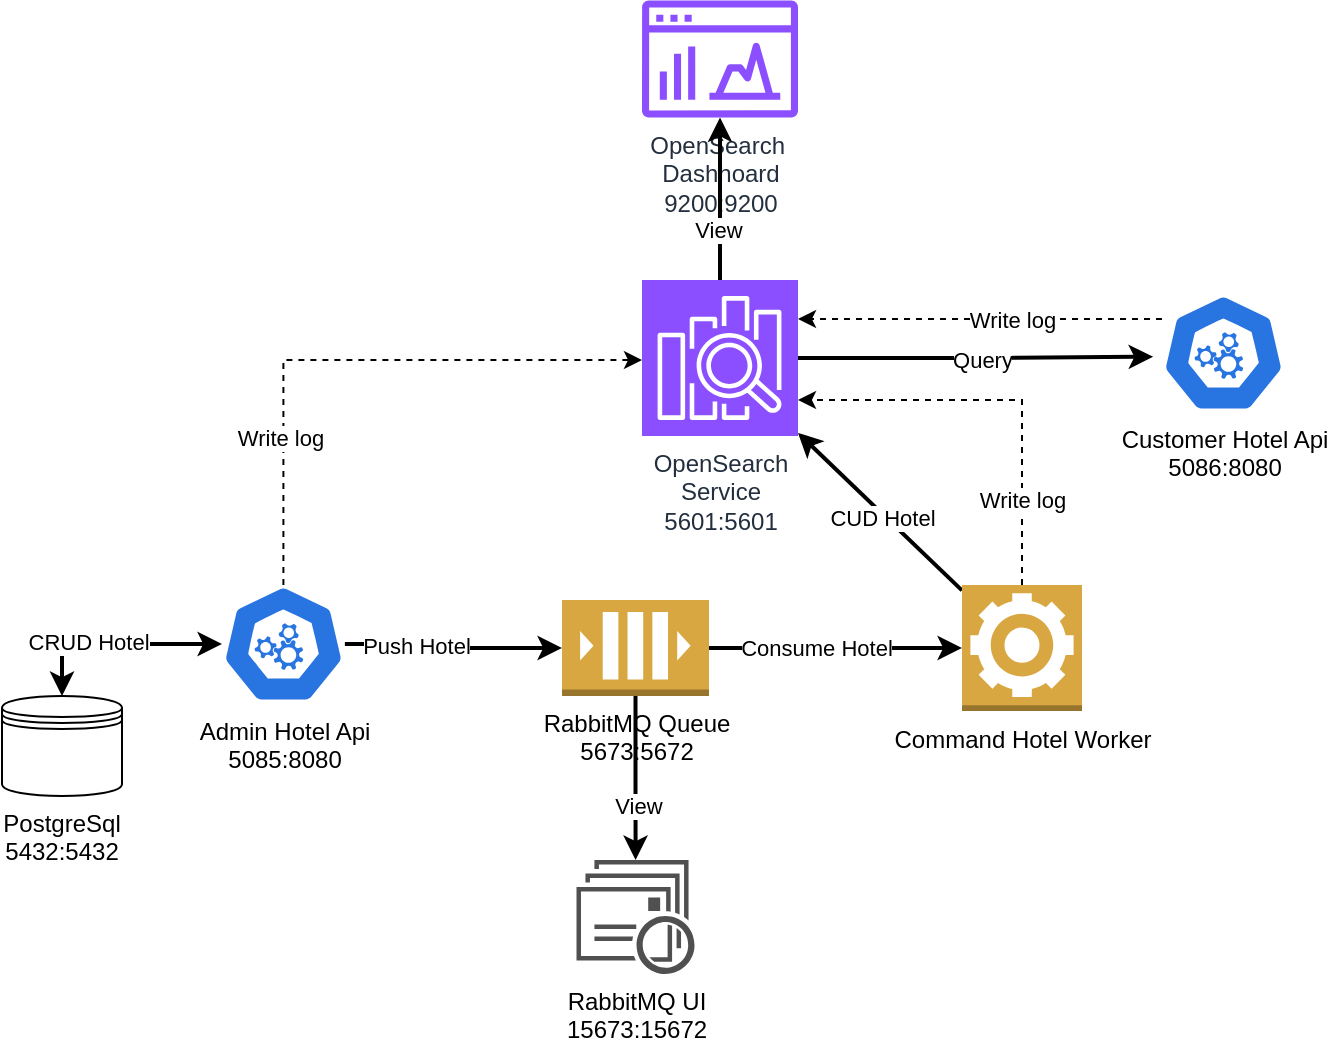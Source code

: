 <mxfile version="27.0.9">
  <diagram name="Page-1" id="_QNTJVpY6B_m-3h8Ogcr">
    <mxGraphModel dx="868" dy="528" grid="1" gridSize="10" guides="1" tooltips="1" connect="1" arrows="1" fold="1" page="1" pageScale="1" pageWidth="850" pageHeight="1100" math="0" shadow="0">
      <root>
        <mxCell id="0" />
        <mxCell id="1" parent="0" />
        <mxCell id="KP_LOocWE85lXmoGuLkb-2" value="OpenSearch&amp;nbsp;&lt;div&gt;Dashhoard&lt;/div&gt;&lt;div&gt;9200:9200&lt;/div&gt;" style="sketch=0;outlineConnect=0;fontColor=#232F3E;gradientColor=none;fillColor=#8C4FFF;strokeColor=none;dashed=0;verticalLabelPosition=bottom;verticalAlign=top;align=center;html=1;fontSize=12;fontStyle=0;aspect=fixed;pointerEvents=1;shape=mxgraph.aws4.opensearch_dashboards;" vertex="1" parent="1">
          <mxGeometry x="360" y="40" width="78" height="59" as="geometry" />
        </mxCell>
        <mxCell id="KP_LOocWE85lXmoGuLkb-13" style="edgeStyle=orthogonalEdgeStyle;rounded=0;orthogonalLoop=1;jettySize=auto;html=1;strokeWidth=2;" edge="1" parent="1" source="KP_LOocWE85lXmoGuLkb-3" target="KP_LOocWE85lXmoGuLkb-2">
          <mxGeometry relative="1" as="geometry" />
        </mxCell>
        <mxCell id="KP_LOocWE85lXmoGuLkb-27" value="View" style="edgeLabel;html=1;align=center;verticalAlign=middle;resizable=0;points=[];" vertex="1" connectable="0" parent="KP_LOocWE85lXmoGuLkb-13">
          <mxGeometry x="-0.385" y="1" relative="1" as="geometry">
            <mxPoint as="offset" />
          </mxGeometry>
        </mxCell>
        <mxCell id="KP_LOocWE85lXmoGuLkb-3" value="OpenSearch&lt;div&gt;Service&lt;/div&gt;&lt;div&gt;5601:5601&lt;/div&gt;" style="sketch=0;points=[[0,0,0],[0.25,0,0],[0.5,0,0],[0.75,0,0],[1,0,0],[0,1,0],[0.25,1,0],[0.5,1,0],[0.75,1,0],[1,1,0],[0,0.25,0],[0,0.5,0],[0,0.75,0],[1,0.25,0],[1,0.5,0],[1,0.75,0]];outlineConnect=0;fontColor=#232F3E;fillColor=#8C4FFF;strokeColor=#ffffff;dashed=0;verticalLabelPosition=bottom;verticalAlign=top;align=center;html=1;fontSize=12;fontStyle=0;aspect=fixed;shape=mxgraph.aws4.resourceIcon;resIcon=mxgraph.aws4.elasticsearch_service;" vertex="1" parent="1">
          <mxGeometry x="360" y="180" width="78" height="78" as="geometry" />
        </mxCell>
        <mxCell id="KP_LOocWE85lXmoGuLkb-16" style="edgeStyle=orthogonalEdgeStyle;rounded=0;orthogonalLoop=1;jettySize=auto;html=1;strokeWidth=2;" edge="1" parent="1" source="KP_LOocWE85lXmoGuLkb-4" target="KP_LOocWE85lXmoGuLkb-8">
          <mxGeometry relative="1" as="geometry" />
        </mxCell>
        <mxCell id="KP_LOocWE85lXmoGuLkb-23" value="Consume Hotel" style="edgeLabel;html=1;align=center;verticalAlign=middle;resizable=0;points=[];" vertex="1" connectable="0" parent="KP_LOocWE85lXmoGuLkb-16">
          <mxGeometry x="-0.159" relative="1" as="geometry">
            <mxPoint as="offset" />
          </mxGeometry>
        </mxCell>
        <mxCell id="KP_LOocWE85lXmoGuLkb-19" style="edgeStyle=orthogonalEdgeStyle;rounded=0;orthogonalLoop=1;jettySize=auto;html=1;strokeWidth=2;" edge="1" parent="1" source="KP_LOocWE85lXmoGuLkb-4" target="KP_LOocWE85lXmoGuLkb-5">
          <mxGeometry relative="1" as="geometry" />
        </mxCell>
        <mxCell id="KP_LOocWE85lXmoGuLkb-26" value="View" style="edgeLabel;html=1;align=center;verticalAlign=middle;resizable=0;points=[];" vertex="1" connectable="0" parent="KP_LOocWE85lXmoGuLkb-19">
          <mxGeometry x="0.33" y="1" relative="1" as="geometry">
            <mxPoint as="offset" />
          </mxGeometry>
        </mxCell>
        <mxCell id="KP_LOocWE85lXmoGuLkb-4" value="RabbitMQ Queue&lt;div&gt;5673:5672&lt;/div&gt;" style="outlineConnect=0;dashed=0;verticalLabelPosition=bottom;verticalAlign=top;align=center;html=1;shape=mxgraph.aws3.queue;fillColor=#D9A741;gradientColor=none;" vertex="1" parent="1">
          <mxGeometry x="320" y="340" width="73.5" height="48" as="geometry" />
        </mxCell>
        <mxCell id="KP_LOocWE85lXmoGuLkb-5" value="RabbitMQ UI&lt;div&gt;15673:15672&lt;/div&gt;" style="sketch=0;pointerEvents=1;shadow=0;dashed=0;html=1;strokeColor=none;fillColor=#505050;labelPosition=center;verticalLabelPosition=bottom;verticalAlign=top;outlineConnect=0;align=center;shape=mxgraph.office.communications.queue_viewer;" vertex="1" parent="1">
          <mxGeometry x="327.25" y="470" width="59" height="57" as="geometry" />
        </mxCell>
        <mxCell id="KP_LOocWE85lXmoGuLkb-6" value="PostgreSql&lt;div&gt;5432:5432&lt;/div&gt;" style="shape=datastore;whiteSpace=wrap;html=1;labelPosition=center;verticalLabelPosition=bottom;align=center;verticalAlign=top;" vertex="1" parent="1">
          <mxGeometry x="40" y="388" width="60" height="50" as="geometry" />
        </mxCell>
        <mxCell id="KP_LOocWE85lXmoGuLkb-14" style="edgeStyle=orthogonalEdgeStyle;rounded=0;orthogonalLoop=1;jettySize=auto;html=1;entryX=0.5;entryY=0;entryDx=0;entryDy=0;startArrow=classic;startFill=1;strokeWidth=2;" edge="1" parent="1" source="KP_LOocWE85lXmoGuLkb-7" target="KP_LOocWE85lXmoGuLkb-6">
          <mxGeometry relative="1" as="geometry" />
        </mxCell>
        <mxCell id="KP_LOocWE85lXmoGuLkb-25" value="CRUD Hotel" style="edgeLabel;html=1;align=center;verticalAlign=middle;resizable=0;points=[];" vertex="1" connectable="0" parent="KP_LOocWE85lXmoGuLkb-14">
          <mxGeometry x="0.272" y="-1" relative="1" as="geometry">
            <mxPoint as="offset" />
          </mxGeometry>
        </mxCell>
        <mxCell id="KP_LOocWE85lXmoGuLkb-15" value="" style="edgeStyle=orthogonalEdgeStyle;rounded=0;orthogonalLoop=1;jettySize=auto;html=1;strokeWidth=2;" edge="1" parent="1" source="KP_LOocWE85lXmoGuLkb-7" target="KP_LOocWE85lXmoGuLkb-4">
          <mxGeometry relative="1" as="geometry" />
        </mxCell>
        <mxCell id="KP_LOocWE85lXmoGuLkb-24" value="Push Hotel" style="edgeLabel;html=1;align=center;verticalAlign=middle;resizable=0;points=[];" vertex="1" connectable="0" parent="KP_LOocWE85lXmoGuLkb-15">
          <mxGeometry x="-0.355" y="-1" relative="1" as="geometry">
            <mxPoint as="offset" />
          </mxGeometry>
        </mxCell>
        <mxCell id="KP_LOocWE85lXmoGuLkb-28" style="edgeStyle=orthogonalEdgeStyle;rounded=0;orthogonalLoop=1;jettySize=auto;html=1;dashed=1;endArrow=classic;startFill=0;endFill=1;" edge="1" parent="1" source="KP_LOocWE85lXmoGuLkb-7" target="KP_LOocWE85lXmoGuLkb-3">
          <mxGeometry relative="1" as="geometry">
            <Array as="points">
              <mxPoint x="181" y="220" />
            </Array>
          </mxGeometry>
        </mxCell>
        <mxCell id="KP_LOocWE85lXmoGuLkb-29" value="Write log" style="edgeLabel;html=1;align=center;verticalAlign=middle;resizable=0;points=[];" vertex="1" connectable="0" parent="KP_LOocWE85lXmoGuLkb-28">
          <mxGeometry x="-0.492" y="2" relative="1" as="geometry">
            <mxPoint as="offset" />
          </mxGeometry>
        </mxCell>
        <mxCell id="KP_LOocWE85lXmoGuLkb-7" value="Admin Hotel Api&lt;div&gt;5085:8080&lt;/div&gt;" style="aspect=fixed;sketch=0;html=1;dashed=0;whitespace=wrap;verticalLabelPosition=bottom;verticalAlign=top;fillColor=#2875E2;strokeColor=#ffffff;points=[[0.005,0.63,0],[0.1,0.2,0],[0.9,0.2,0],[0.5,0,0],[0.995,0.63,0],[0.72,0.99,0],[0.5,1,0],[0.28,0.99,0]];shape=mxgraph.kubernetes.icon2;prIcon=api" vertex="1" parent="1">
          <mxGeometry x="150" y="332.5" width="61.44" height="59" as="geometry" />
        </mxCell>
        <mxCell id="KP_LOocWE85lXmoGuLkb-20" style="rounded=0;orthogonalLoop=1;jettySize=auto;html=1;strokeWidth=2;" edge="1" parent="1" source="KP_LOocWE85lXmoGuLkb-8" target="KP_LOocWE85lXmoGuLkb-3">
          <mxGeometry relative="1" as="geometry" />
        </mxCell>
        <mxCell id="KP_LOocWE85lXmoGuLkb-22" value="CUD Hotel" style="edgeLabel;html=1;align=center;verticalAlign=middle;resizable=0;points=[];" vertex="1" connectable="0" parent="KP_LOocWE85lXmoGuLkb-20">
          <mxGeometry x="-0.053" y="2" relative="1" as="geometry">
            <mxPoint as="offset" />
          </mxGeometry>
        </mxCell>
        <mxCell id="KP_LOocWE85lXmoGuLkb-34" style="edgeStyle=orthogonalEdgeStyle;rounded=0;orthogonalLoop=1;jettySize=auto;html=1;dashed=1;" edge="1" parent="1" source="KP_LOocWE85lXmoGuLkb-8" target="KP_LOocWE85lXmoGuLkb-3">
          <mxGeometry relative="1" as="geometry">
            <Array as="points">
              <mxPoint x="550" y="240" />
            </Array>
          </mxGeometry>
        </mxCell>
        <mxCell id="KP_LOocWE85lXmoGuLkb-35" value="Write log" style="edgeLabel;html=1;align=center;verticalAlign=middle;resizable=0;points=[];" vertex="1" connectable="0" parent="KP_LOocWE85lXmoGuLkb-34">
          <mxGeometry x="-0.584" relative="1" as="geometry">
            <mxPoint as="offset" />
          </mxGeometry>
        </mxCell>
        <mxCell id="KP_LOocWE85lXmoGuLkb-8" value="Command Hotel Worker" style="outlineConnect=0;dashed=0;verticalLabelPosition=bottom;verticalAlign=top;align=center;html=1;shape=mxgraph.aws3.worker;fillColor=#D9A741;gradientColor=none;" vertex="1" parent="1">
          <mxGeometry x="520" y="332.5" width="60" height="63" as="geometry" />
        </mxCell>
        <mxCell id="KP_LOocWE85lXmoGuLkb-10" value="Customer Hotel Api&lt;div&gt;5086:8080&lt;/div&gt;" style="aspect=fixed;sketch=0;html=1;dashed=0;whitespace=wrap;verticalLabelPosition=bottom;verticalAlign=top;fillColor=#2875E2;strokeColor=#ffffff;points=[[0.005,0.63,0],[0.1,0.2,0],[0.9,0.2,0],[0.5,0,0],[0.995,0.63,0],[0.72,0.99,0],[0.5,1,0],[0.28,0.99,0]];shape=mxgraph.kubernetes.icon2;prIcon=api" vertex="1" parent="1">
          <mxGeometry x="620" y="187" width="61.44" height="59" as="geometry" />
        </mxCell>
        <mxCell id="KP_LOocWE85lXmoGuLkb-17" style="edgeStyle=orthogonalEdgeStyle;rounded=0;orthogonalLoop=1;jettySize=auto;html=1;exitX=0.5;exitY=1;exitDx=0;exitDy=0;exitPerimeter=0;" edge="1" parent="1" source="KP_LOocWE85lXmoGuLkb-8" target="KP_LOocWE85lXmoGuLkb-8">
          <mxGeometry relative="1" as="geometry" />
        </mxCell>
        <mxCell id="KP_LOocWE85lXmoGuLkb-18" style="edgeStyle=orthogonalEdgeStyle;rounded=0;orthogonalLoop=1;jettySize=auto;html=1;entryX=-0.072;entryY=0.531;entryDx=0;entryDy=0;entryPerimeter=0;strokeWidth=2;" edge="1" parent="1" source="KP_LOocWE85lXmoGuLkb-3" target="KP_LOocWE85lXmoGuLkb-10">
          <mxGeometry relative="1" as="geometry" />
        </mxCell>
        <mxCell id="KP_LOocWE85lXmoGuLkb-21" value="Query" style="edgeLabel;html=1;align=center;verticalAlign=middle;resizable=0;points=[];" vertex="1" connectable="0" parent="KP_LOocWE85lXmoGuLkb-18">
          <mxGeometry x="0.264" y="-1" relative="1" as="geometry">
            <mxPoint x="-20" as="offset" />
          </mxGeometry>
        </mxCell>
        <mxCell id="KP_LOocWE85lXmoGuLkb-32" style="edgeStyle=orthogonalEdgeStyle;rounded=0;orthogonalLoop=1;jettySize=auto;html=1;entryX=1;entryY=0.25;entryDx=0;entryDy=0;entryPerimeter=0;dashed=1;endArrow=classic;startFill=0;endFill=1;" edge="1" parent="1" source="KP_LOocWE85lXmoGuLkb-10" target="KP_LOocWE85lXmoGuLkb-3">
          <mxGeometry relative="1" as="geometry">
            <Array as="points">
              <mxPoint x="529" y="200" />
            </Array>
          </mxGeometry>
        </mxCell>
        <mxCell id="KP_LOocWE85lXmoGuLkb-33" value="Write log" style="edgeLabel;html=1;align=center;verticalAlign=middle;resizable=0;points=[];" vertex="1" connectable="0" parent="KP_LOocWE85lXmoGuLkb-32">
          <mxGeometry x="-0.176" relative="1" as="geometry">
            <mxPoint as="offset" />
          </mxGeometry>
        </mxCell>
      </root>
    </mxGraphModel>
  </diagram>
</mxfile>
